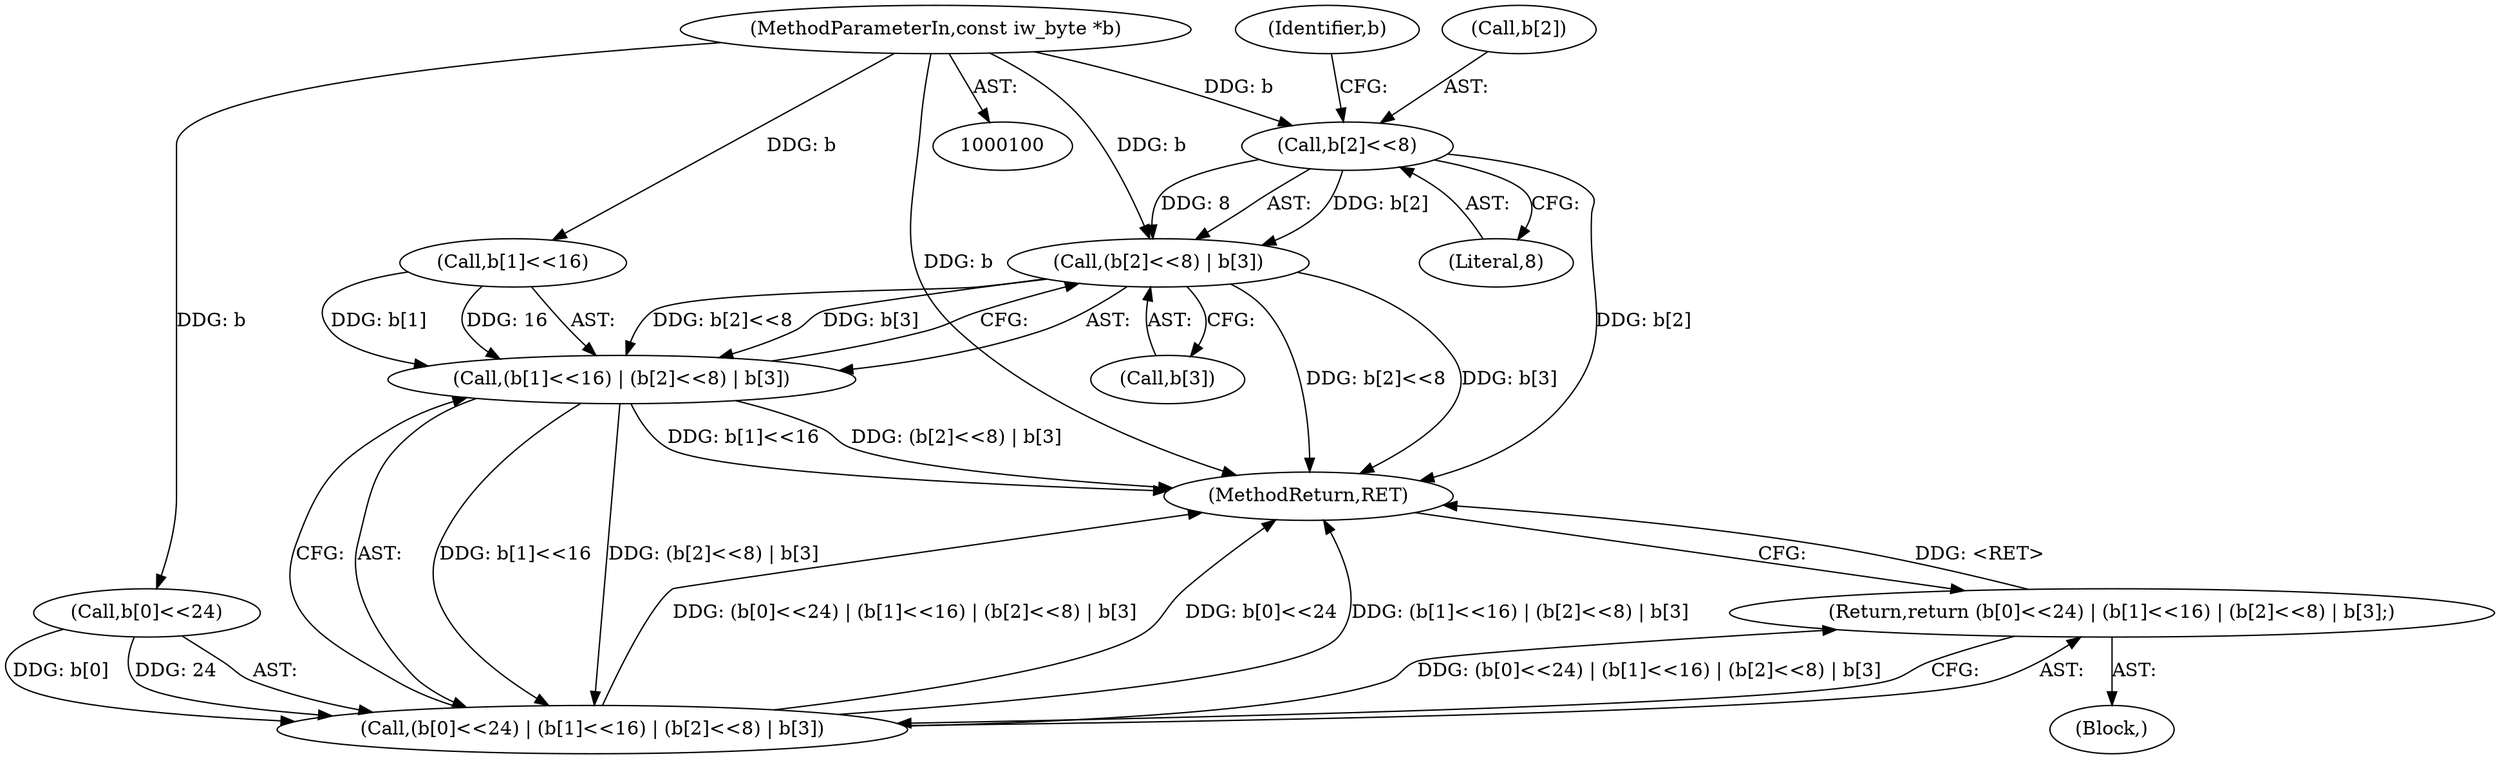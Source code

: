 digraph "1_imageworsener_a00183107d4b84bc8a714290e824ca9c68dac738_4@array" {
"1000117" [label="(Call,b[2]<<8)"];
"1000101" [label="(MethodParameterIn,const iw_byte *b)"];
"1000116" [label="(Call,(b[2]<<8) | b[3])"];
"1000110" [label="(Call,(b[1]<<16) | (b[2]<<8) | b[3])"];
"1000104" [label="(Call,(b[0]<<24) | (b[1]<<16) | (b[2]<<8) | b[3])"];
"1000103" [label="(Return,return (b[0]<<24) | (b[1]<<16) | (b[2]<<8) | b[3];)"];
"1000105" [label="(Call,b[0]<<24)"];
"1000123" [label="(Identifier,b)"];
"1000125" [label="(MethodReturn,RET)"];
"1000103" [label="(Return,return (b[0]<<24) | (b[1]<<16) | (b[2]<<8) | b[3];)"];
"1000102" [label="(Block,)"];
"1000101" [label="(MethodParameterIn,const iw_byte *b)"];
"1000111" [label="(Call,b[1]<<16)"];
"1000117" [label="(Call,b[2]<<8)"];
"1000122" [label="(Call,b[3])"];
"1000110" [label="(Call,(b[1]<<16) | (b[2]<<8) | b[3])"];
"1000104" [label="(Call,(b[0]<<24) | (b[1]<<16) | (b[2]<<8) | b[3])"];
"1000118" [label="(Call,b[2])"];
"1000121" [label="(Literal,8)"];
"1000116" [label="(Call,(b[2]<<8) | b[3])"];
"1000117" -> "1000116"  [label="AST: "];
"1000117" -> "1000121"  [label="CFG: "];
"1000118" -> "1000117"  [label="AST: "];
"1000121" -> "1000117"  [label="AST: "];
"1000123" -> "1000117"  [label="CFG: "];
"1000117" -> "1000125"  [label="DDG: b[2]"];
"1000117" -> "1000116"  [label="DDG: b[2]"];
"1000117" -> "1000116"  [label="DDG: 8"];
"1000101" -> "1000117"  [label="DDG: b"];
"1000101" -> "1000100"  [label="AST: "];
"1000101" -> "1000125"  [label="DDG: b"];
"1000101" -> "1000105"  [label="DDG: b"];
"1000101" -> "1000111"  [label="DDG: b"];
"1000101" -> "1000116"  [label="DDG: b"];
"1000116" -> "1000110"  [label="AST: "];
"1000116" -> "1000122"  [label="CFG: "];
"1000122" -> "1000116"  [label="AST: "];
"1000110" -> "1000116"  [label="CFG: "];
"1000116" -> "1000125"  [label="DDG: b[2]<<8"];
"1000116" -> "1000125"  [label="DDG: b[3]"];
"1000116" -> "1000110"  [label="DDG: b[2]<<8"];
"1000116" -> "1000110"  [label="DDG: b[3]"];
"1000110" -> "1000104"  [label="AST: "];
"1000111" -> "1000110"  [label="AST: "];
"1000104" -> "1000110"  [label="CFG: "];
"1000110" -> "1000125"  [label="DDG: b[1]<<16"];
"1000110" -> "1000125"  [label="DDG: (b[2]<<8) | b[3]"];
"1000110" -> "1000104"  [label="DDG: b[1]<<16"];
"1000110" -> "1000104"  [label="DDG: (b[2]<<8) | b[3]"];
"1000111" -> "1000110"  [label="DDG: b[1]"];
"1000111" -> "1000110"  [label="DDG: 16"];
"1000104" -> "1000103"  [label="AST: "];
"1000105" -> "1000104"  [label="AST: "];
"1000103" -> "1000104"  [label="CFG: "];
"1000104" -> "1000125"  [label="DDG: (b[0]<<24) | (b[1]<<16) | (b[2]<<8) | b[3]"];
"1000104" -> "1000125"  [label="DDG: b[0]<<24"];
"1000104" -> "1000125"  [label="DDG: (b[1]<<16) | (b[2]<<8) | b[3]"];
"1000104" -> "1000103"  [label="DDG: (b[0]<<24) | (b[1]<<16) | (b[2]<<8) | b[3]"];
"1000105" -> "1000104"  [label="DDG: b[0]"];
"1000105" -> "1000104"  [label="DDG: 24"];
"1000103" -> "1000102"  [label="AST: "];
"1000125" -> "1000103"  [label="CFG: "];
"1000103" -> "1000125"  [label="DDG: <RET>"];
}
